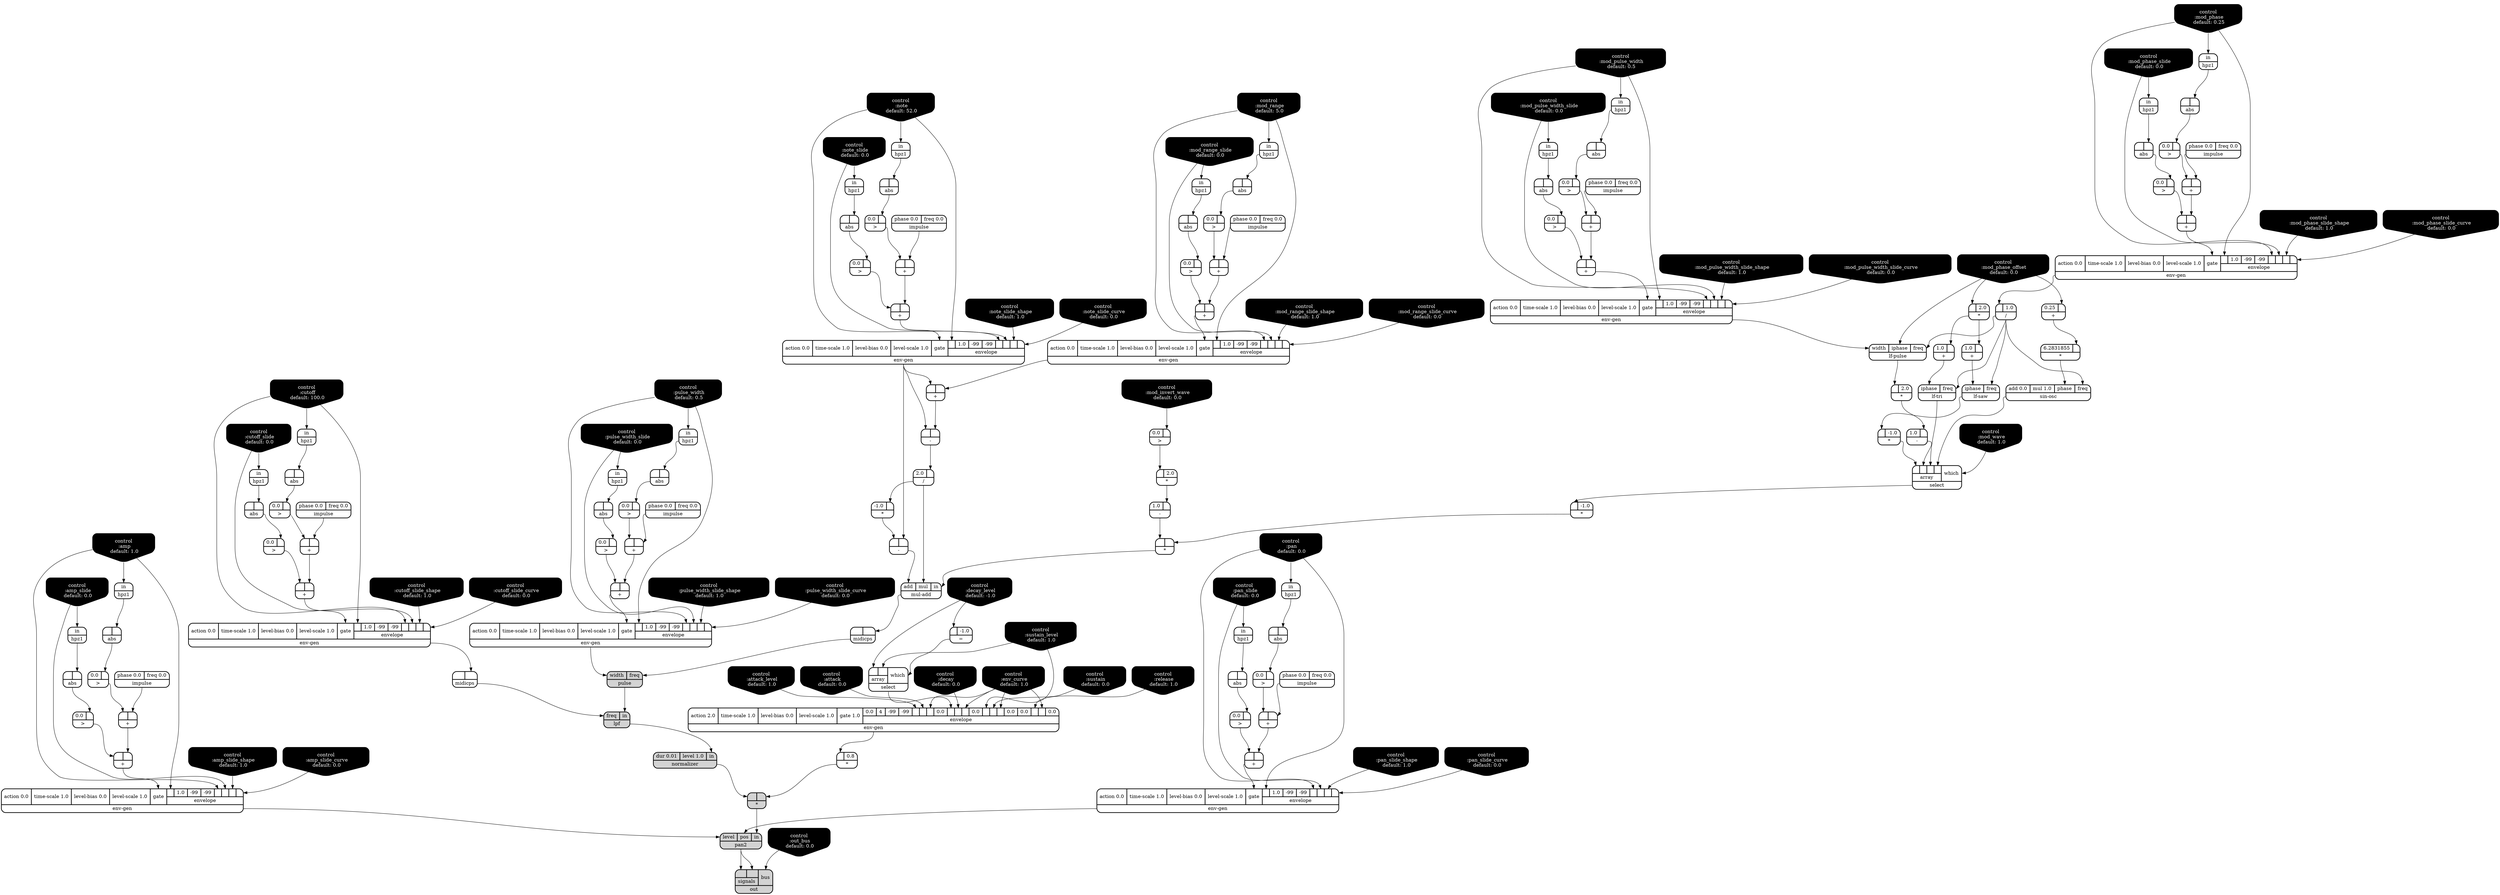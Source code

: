 digraph synthdef {
70 [label = "{{ <b> |<a> 2.0} |<__UG_NAME__>* }" style="bold, rounded" shape=record rankdir=LR];
73 [label = "{{ <b> |<a> 2.0} |<__UG_NAME__>* }" style="bold, rounded" shape=record rankdir=LR];
82 [label = "{{ <b> |<a> 2.0} |<__UG_NAME__>* }" style="bold, rounded" shape=record rankdir=LR];
86 [label = "{{ <b> |<a> -1.0} |<__UG_NAME__>* }" style="bold, rounded" shape=record rankdir=LR];
88 [label = "{{ <b> 6.2831855|<a> } |<__UG_NAME__>* }" style="bold, rounded" shape=record rankdir=LR];
91 [label = "{{ <b> |<a> -1.0} |<__UG_NAME__>* }" style="bold, rounded" shape=record rankdir=LR];
92 [label = "{{ <b> |<a> } |<__UG_NAME__>* }" style="bold, rounded" shape=record rankdir=LR];
113 [label = "{{ <b> -1.0|<a> } |<__UG_NAME__>* }" style="bold, rounded" shape=record rankdir=LR];
141 [label = "{{ <b> |<a> 0.8} |<__UG_NAME__>* }" style="bold, rounded" shape=record rankdir=LR];
143 [label = "{{ <b> |<a> } |<__UG_NAME__>* }" style="filled, bold, rounded"  shape=record rankdir=LR];
48 [label = "{{ <b> |<a> } |<__UG_NAME__>+ }" style="bold, rounded" shape=record rankdir=LR];
56 [label = "{{ <b> |<a> } |<__UG_NAME__>+ }" style="bold, rounded" shape=record rankdir=LR];
63 [label = "{{ <b> |<a> } |<__UG_NAME__>+ }" style="bold, rounded" shape=record rankdir=LR];
67 [label = "{{ <b> |<a> } |<__UG_NAME__>+ }" style="bold, rounded" shape=record rankdir=LR];
74 [label = "{{ <b> 1.0|<a> } |<__UG_NAME__>+ }" style="bold, rounded" shape=record rankdir=LR];
80 [label = "{{ <b> |<a> } |<__UG_NAME__>+ }" style="bold, rounded" shape=record rankdir=LR];
84 [label = "{{ <b> 1.0|<a> } |<__UG_NAME__>+ }" style="bold, rounded" shape=record rankdir=LR];
87 [label = "{{ <b> 0.25|<a> } |<__UG_NAME__>+ }" style="bold, rounded" shape=record rankdir=LR];
97 [label = "{{ <b> |<a> } |<__UG_NAME__>+ }" style="bold, rounded" shape=record rankdir=LR];
100 [label = "{{ <b> |<a> } |<__UG_NAME__>+ }" style="bold, rounded" shape=record rankdir=LR];
106 [label = "{{ <b> |<a> } |<__UG_NAME__>+ }" style="bold, rounded" shape=record rankdir=LR];
108 [label = "{{ <b> |<a> } |<__UG_NAME__>+ }" style="bold, rounded" shape=record rankdir=LR];
110 [label = "{{ <b> |<a> } |<__UG_NAME__>+ }" style="bold, rounded" shape=record rankdir=LR];
121 [label = "{{ <b> |<a> } |<__UG_NAME__>+ }" style="bold, rounded" shape=record rankdir=LR];
123 [label = "{{ <b> |<a> } |<__UG_NAME__>+ }" style="bold, rounded" shape=record rankdir=LR];
130 [label = "{{ <b> |<a> } |<__UG_NAME__>+ }" style="bold, rounded" shape=record rankdir=LR];
134 [label = "{{ <b> |<a> } |<__UG_NAME__>+ }" style="bold, rounded" shape=record rankdir=LR];
154 [label = "{{ <b> |<a> } |<__UG_NAME__>+ }" style="bold, rounded" shape=record rankdir=LR];
155 [label = "{{ <b> |<a> } |<__UG_NAME__>+ }" style="bold, rounded" shape=record rankdir=LR];
157 [label = "{{ <b> |<a> } |<__UG_NAME__>+ }" style="bold, rounded" shape=record rankdir=LR];
71 [label = "{{ <b> 1.0|<a> } |<__UG_NAME__>- }" style="bold, rounded" shape=record rankdir=LR];
83 [label = "{{ <b> 1.0|<a> } |<__UG_NAME__>- }" style="bold, rounded" shape=record rankdir=LR];
111 [label = "{{ <b> |<a> } |<__UG_NAME__>- }" style="bold, rounded" shape=record rankdir=LR];
114 [label = "{{ <b> |<a> } |<__UG_NAME__>- }" style="bold, rounded" shape=record rankdir=LR];
58 [label = "{{ <b> |<a> 1.0} |<__UG_NAME__>/ }" style="bold, rounded" shape=record rankdir=LR];
112 [label = "{{ <b> 2.0|<a> } |<__UG_NAME__>/ }" style="bold, rounded" shape=record rankdir=LR];
138 [label = "{{ <b> |<a> -1.0} |<__UG_NAME__>= }" style="bold, rounded" shape=record rankdir=LR];
47 [label = "{{ <b> 0.0|<a> } |<__UG_NAME__>\> }" style="bold, rounded" shape=record rankdir=LR];
55 [label = "{{ <b> 0.0|<a> } |<__UG_NAME__>\> }" style="bold, rounded" shape=record rankdir=LR];
62 [label = "{{ <b> 0.0|<a> } |<__UG_NAME__>\> }" style="bold, rounded" shape=record rankdir=LR];
66 [label = "{{ <b> 0.0|<a> } |<__UG_NAME__>\> }" style="bold, rounded" shape=record rankdir=LR];
79 [label = "{{ <b> 0.0|<a> } |<__UG_NAME__>\> }" style="bold, rounded" shape=record rankdir=LR];
81 [label = "{{ <b> 0.0|<a> } |<__UG_NAME__>\> }" style="bold, rounded" shape=record rankdir=LR];
96 [label = "{{ <b> 0.0|<a> } |<__UG_NAME__>\> }" style="bold, rounded" shape=record rankdir=LR];
99 [label = "{{ <b> 0.0|<a> } |<__UG_NAME__>\> }" style="bold, rounded" shape=record rankdir=LR];
105 [label = "{{ <b> 0.0|<a> } |<__UG_NAME__>\> }" style="bold, rounded" shape=record rankdir=LR];
107 [label = "{{ <b> 0.0|<a> } |<__UG_NAME__>\> }" style="bold, rounded" shape=record rankdir=LR];
120 [label = "{{ <b> 0.0|<a> } |<__UG_NAME__>\> }" style="bold, rounded" shape=record rankdir=LR];
122 [label = "{{ <b> 0.0|<a> } |<__UG_NAME__>\> }" style="bold, rounded" shape=record rankdir=LR];
129 [label = "{{ <b> 0.0|<a> } |<__UG_NAME__>\> }" style="bold, rounded" shape=record rankdir=LR];
133 [label = "{{ <b> 0.0|<a> } |<__UG_NAME__>\> }" style="bold, rounded" shape=record rankdir=LR];
146 [label = "{{ <b> 0.0|<a> } |<__UG_NAME__>\> }" style="bold, rounded" shape=record rankdir=LR];
151 [label = "{{ <b> 0.0|<a> } |<__UG_NAME__>\> }" style="bold, rounded" shape=record rankdir=LR];
153 [label = "{{ <b> 0.0|<a> } |<__UG_NAME__>\> }" style="bold, rounded" shape=record rankdir=LR];
46 [label = "{{ <b> |<a> } |<__UG_NAME__>abs }" style="bold, rounded" shape=record rankdir=LR];
50 [label = "{{ <b> |<a> } |<__UG_NAME__>abs }" style="bold, rounded" shape=record rankdir=LR];
52 [label = "{{ <b> |<a> } |<__UG_NAME__>abs }" style="bold, rounded" shape=record rankdir=LR];
54 [label = "{{ <b> |<a> } |<__UG_NAME__>abs }" style="bold, rounded" shape=record rankdir=LR];
61 [label = "{{ <b> |<a> } |<__UG_NAME__>abs }" style="bold, rounded" shape=record rankdir=LR];
65 [label = "{{ <b> |<a> } |<__UG_NAME__>abs }" style="bold, rounded" shape=record rankdir=LR];
78 [label = "{{ <b> |<a> } |<__UG_NAME__>abs }" style="bold, rounded" shape=record rankdir=LR];
95 [label = "{{ <b> |<a> } |<__UG_NAME__>abs }" style="bold, rounded" shape=record rankdir=LR];
98 [label = "{{ <b> |<a> } |<__UG_NAME__>abs }" style="bold, rounded" shape=record rankdir=LR];
104 [label = "{{ <b> |<a> } |<__UG_NAME__>abs }" style="bold, rounded" shape=record rankdir=LR];
119 [label = "{{ <b> |<a> } |<__UG_NAME__>abs }" style="bold, rounded" shape=record rankdir=LR];
128 [label = "{{ <b> |<a> } |<__UG_NAME__>abs }" style="bold, rounded" shape=record rankdir=LR];
132 [label = "{{ <b> |<a> } |<__UG_NAME__>abs }" style="bold, rounded" shape=record rankdir=LR];
145 [label = "{{ <b> |<a> } |<__UG_NAME__>abs }" style="bold, rounded" shape=record rankdir=LR];
148 [label = "{{ <b> |<a> } |<__UG_NAME__>abs }" style="bold, rounded" shape=record rankdir=LR];
150 [label = "{{ <b> |<a> } |<__UG_NAME__>abs }" style="bold, rounded" shape=record rankdir=LR];
0 [label = "control
 :note
 default: 52.0" shape=invhouse style="rounded, filled, bold" fillcolor=black fontcolor=white ]; 
1 [label = "control
 :note_slide
 default: 0.0" shape=invhouse style="rounded, filled, bold" fillcolor=black fontcolor=white ]; 
2 [label = "control
 :note_slide_shape
 default: 1.0" shape=invhouse style="rounded, filled, bold" fillcolor=black fontcolor=white ]; 
3 [label = "control
 :note_slide_curve
 default: 0.0" shape=invhouse style="rounded, filled, bold" fillcolor=black fontcolor=white ]; 
4 [label = "control
 :amp
 default: 1.0" shape=invhouse style="rounded, filled, bold" fillcolor=black fontcolor=white ]; 
5 [label = "control
 :amp_slide
 default: 0.0" shape=invhouse style="rounded, filled, bold" fillcolor=black fontcolor=white ]; 
6 [label = "control
 :amp_slide_shape
 default: 1.0" shape=invhouse style="rounded, filled, bold" fillcolor=black fontcolor=white ]; 
7 [label = "control
 :amp_slide_curve
 default: 0.0" shape=invhouse style="rounded, filled, bold" fillcolor=black fontcolor=white ]; 
8 [label = "control
 :pan
 default: 0.0" shape=invhouse style="rounded, filled, bold" fillcolor=black fontcolor=white ]; 
9 [label = "control
 :pan_slide
 default: 0.0" shape=invhouse style="rounded, filled, bold" fillcolor=black fontcolor=white ]; 
10 [label = "control
 :pan_slide_shape
 default: 1.0" shape=invhouse style="rounded, filled, bold" fillcolor=black fontcolor=white ]; 
11 [label = "control
 :pan_slide_curve
 default: 0.0" shape=invhouse style="rounded, filled, bold" fillcolor=black fontcolor=white ]; 
12 [label = "control
 :attack
 default: 0.0" shape=invhouse style="rounded, filled, bold" fillcolor=black fontcolor=white ]; 
13 [label = "control
 :decay
 default: 0.0" shape=invhouse style="rounded, filled, bold" fillcolor=black fontcolor=white ]; 
14 [label = "control
 :sustain
 default: 0.0" shape=invhouse style="rounded, filled, bold" fillcolor=black fontcolor=white ]; 
15 [label = "control
 :release
 default: 1.0" shape=invhouse style="rounded, filled, bold" fillcolor=black fontcolor=white ]; 
16 [label = "control
 :attack_level
 default: 1.0" shape=invhouse style="rounded, filled, bold" fillcolor=black fontcolor=white ]; 
17 [label = "control
 :decay_level
 default: -1.0" shape=invhouse style="rounded, filled, bold" fillcolor=black fontcolor=white ]; 
18 [label = "control
 :sustain_level
 default: 1.0" shape=invhouse style="rounded, filled, bold" fillcolor=black fontcolor=white ]; 
19 [label = "control
 :env_curve
 default: 1.0" shape=invhouse style="rounded, filled, bold" fillcolor=black fontcolor=white ]; 
20 [label = "control
 :cutoff
 default: 100.0" shape=invhouse style="rounded, filled, bold" fillcolor=black fontcolor=white ]; 
21 [label = "control
 :cutoff_slide
 default: 0.0" shape=invhouse style="rounded, filled, bold" fillcolor=black fontcolor=white ]; 
22 [label = "control
 :cutoff_slide_shape
 default: 1.0" shape=invhouse style="rounded, filled, bold" fillcolor=black fontcolor=white ]; 
23 [label = "control
 :cutoff_slide_curve
 default: 0.0" shape=invhouse style="rounded, filled, bold" fillcolor=black fontcolor=white ]; 
24 [label = "control
 :mod_phase
 default: 0.25" shape=invhouse style="rounded, filled, bold" fillcolor=black fontcolor=white ]; 
25 [label = "control
 :mod_phase_slide
 default: 0.0" shape=invhouse style="rounded, filled, bold" fillcolor=black fontcolor=white ]; 
26 [label = "control
 :mod_phase_slide_shape
 default: 1.0" shape=invhouse style="rounded, filled, bold" fillcolor=black fontcolor=white ]; 
27 [label = "control
 :mod_phase_slide_curve
 default: 0.0" shape=invhouse style="rounded, filled, bold" fillcolor=black fontcolor=white ]; 
28 [label = "control
 :mod_range
 default: 5.0" shape=invhouse style="rounded, filled, bold" fillcolor=black fontcolor=white ]; 
29 [label = "control
 :mod_range_slide
 default: 0.0" shape=invhouse style="rounded, filled, bold" fillcolor=black fontcolor=white ]; 
30 [label = "control
 :mod_range_slide_shape
 default: 1.0" shape=invhouse style="rounded, filled, bold" fillcolor=black fontcolor=white ]; 
31 [label = "control
 :mod_range_slide_curve
 default: 0.0" shape=invhouse style="rounded, filled, bold" fillcolor=black fontcolor=white ]; 
32 [label = "control
 :mod_pulse_width
 default: 0.5" shape=invhouse style="rounded, filled, bold" fillcolor=black fontcolor=white ]; 
33 [label = "control
 :mod_pulse_width_slide
 default: 0.0" shape=invhouse style="rounded, filled, bold" fillcolor=black fontcolor=white ]; 
34 [label = "control
 :mod_pulse_width_slide_shape
 default: 1.0" shape=invhouse style="rounded, filled, bold" fillcolor=black fontcolor=white ]; 
35 [label = "control
 :mod_pulse_width_slide_curve
 default: 0.0" shape=invhouse style="rounded, filled, bold" fillcolor=black fontcolor=white ]; 
36 [label = "control
 :mod_phase_offset
 default: 0.0" shape=invhouse style="rounded, filled, bold" fillcolor=black fontcolor=white ]; 
37 [label = "control
 :mod_wave
 default: 1.0" shape=invhouse style="rounded, filled, bold" fillcolor=black fontcolor=white ]; 
38 [label = "control
 :mod_invert_wave
 default: 0.0" shape=invhouse style="rounded, filled, bold" fillcolor=black fontcolor=white ]; 
39 [label = "control
 :pulse_width
 default: 0.5" shape=invhouse style="rounded, filled, bold" fillcolor=black fontcolor=white ]; 
40 [label = "control
 :pulse_width_slide
 default: 0.0" shape=invhouse style="rounded, filled, bold" fillcolor=black fontcolor=white ]; 
41 [label = "control
 :pulse_width_slide_shape
 default: 1.0" shape=invhouse style="rounded, filled, bold" fillcolor=black fontcolor=white ]; 
42 [label = "control
 :pulse_width_slide_curve
 default: 0.0" shape=invhouse style="rounded, filled, bold" fillcolor=black fontcolor=white ]; 
43 [label = "control
 :out_bus
 default: 0.0" shape=invhouse style="rounded, filled, bold" fillcolor=black fontcolor=white ]; 
57 [label = "{{ <action> action 0.0|<time____scale> time-scale 1.0|<level____bias> level-bias 0.0|<level____scale> level-scale 1.0|<gate> gate|{{<envelope___control___0>|1.0|-99|-99|<envelope___control___4>|<envelope___control___5>|<envelope___control___6>|<envelope___control___7>}|envelope}} |<__UG_NAME__>env-gen }" style="bold, rounded" shape=record rankdir=LR];
68 [label = "{{ <action> action 0.0|<time____scale> time-scale 1.0|<level____bias> level-bias 0.0|<level____scale> level-scale 1.0|<gate> gate|{{<envelope___control___0>|1.0|-99|-99|<envelope___control___4>|<envelope___control___5>|<envelope___control___6>|<envelope___control___7>}|envelope}} |<__UG_NAME__>env-gen }" style="bold, rounded" shape=record rankdir=LR];
101 [label = "{{ <action> action 0.0|<time____scale> time-scale 1.0|<level____bias> level-bias 0.0|<level____scale> level-scale 1.0|<gate> gate|{{<envelope___control___0>|1.0|-99|-99|<envelope___control___4>|<envelope___control___5>|<envelope___control___6>|<envelope___control___7>}|envelope}} |<__UG_NAME__>env-gen }" style="bold, rounded" shape=record rankdir=LR];
109 [label = "{{ <action> action 0.0|<time____scale> time-scale 1.0|<level____bias> level-bias 0.0|<level____scale> level-scale 1.0|<gate> gate|{{<envelope___control___0>|1.0|-99|-99|<envelope___control___4>|<envelope___control___5>|<envelope___control___6>|<envelope___control___7>}|envelope}} |<__UG_NAME__>env-gen }" style="bold, rounded" shape=record rankdir=LR];
124 [label = "{{ <action> action 0.0|<time____scale> time-scale 1.0|<level____bias> level-bias 0.0|<level____scale> level-scale 1.0|<gate> gate|{{<envelope___control___0>|1.0|-99|-99|<envelope___control___4>|<envelope___control___5>|<envelope___control___6>|<envelope___control___7>}|envelope}} |<__UG_NAME__>env-gen }" style="bold, rounded" shape=record rankdir=LR];
135 [label = "{{ <action> action 0.0|<time____scale> time-scale 1.0|<level____bias> level-bias 0.0|<level____scale> level-scale 1.0|<gate> gate|{{<envelope___control___0>|1.0|-99|-99|<envelope___control___4>|<envelope___control___5>|<envelope___control___6>|<envelope___control___7>}|envelope}} |<__UG_NAME__>env-gen }" style="bold, rounded" shape=record rankdir=LR];
140 [label = "{{ <action> action 2.0|<time____scale> time-scale 1.0|<level____bias> level-bias 0.0|<level____scale> level-scale 1.0|<gate> gate 1.0|{{0.0|4|-99|-99|<envelope___control___4>|<envelope___control___5>|<envelope___control___6>|0.0|<envelope___select___8>|<envelope___control___9>|<envelope___control___10>|0.0|<envelope___control___12>|<envelope___control___13>|<envelope___control___14>|0.0|0.0|<envelope___control___17>|<envelope___control___18>|0.0}|envelope}} |<__UG_NAME__>env-gen }" style="bold, rounded" shape=record rankdir=LR];
156 [label = "{{ <action> action 0.0|<time____scale> time-scale 1.0|<level____bias> level-bias 0.0|<level____scale> level-scale 1.0|<gate> gate|{{<envelope___control___0>|1.0|-99|-99|<envelope___control___4>|<envelope___control___5>|<envelope___control___6>|<envelope___control___7>}|envelope}} |<__UG_NAME__>env-gen }" style="bold, rounded" shape=record rankdir=LR];
158 [label = "{{ <action> action 0.0|<time____scale> time-scale 1.0|<level____bias> level-bias 0.0|<level____scale> level-scale 1.0|<gate> gate|{{<envelope___control___0>|1.0|-99|-99|<envelope___control___4>|<envelope___control___5>|<envelope___control___6>|<envelope___control___7>}|envelope}} |<__UG_NAME__>env-gen }" style="bold, rounded" shape=record rankdir=LR];
45 [label = "{{ <in> in} |<__UG_NAME__>hpz1 }" style="bold, rounded" shape=record rankdir=LR];
49 [label = "{{ <in> in} |<__UG_NAME__>hpz1 }" style="bold, rounded" shape=record rankdir=LR];
51 [label = "{{ <in> in} |<__UG_NAME__>hpz1 }" style="bold, rounded" shape=record rankdir=LR];
53 [label = "{{ <in> in} |<__UG_NAME__>hpz1 }" style="bold, rounded" shape=record rankdir=LR];
60 [label = "{{ <in> in} |<__UG_NAME__>hpz1 }" style="bold, rounded" shape=record rankdir=LR];
64 [label = "{{ <in> in} |<__UG_NAME__>hpz1 }" style="bold, rounded" shape=record rankdir=LR];
72 [label = "{{ <in> in} |<__UG_NAME__>hpz1 }" style="bold, rounded" shape=record rankdir=LR];
77 [label = "{{ <in> in} |<__UG_NAME__>hpz1 }" style="bold, rounded" shape=record rankdir=LR];
94 [label = "{{ <in> in} |<__UG_NAME__>hpz1 }" style="bold, rounded" shape=record rankdir=LR];
103 [label = "{{ <in> in} |<__UG_NAME__>hpz1 }" style="bold, rounded" shape=record rankdir=LR];
118 [label = "{{ <in> in} |<__UG_NAME__>hpz1 }" style="bold, rounded" shape=record rankdir=LR];
127 [label = "{{ <in> in} |<__UG_NAME__>hpz1 }" style="bold, rounded" shape=record rankdir=LR];
131 [label = "{{ <in> in} |<__UG_NAME__>hpz1 }" style="bold, rounded" shape=record rankdir=LR];
144 [label = "{{ <in> in} |<__UG_NAME__>hpz1 }" style="bold, rounded" shape=record rankdir=LR];
147 [label = "{{ <in> in} |<__UG_NAME__>hpz1 }" style="bold, rounded" shape=record rankdir=LR];
149 [label = "{{ <in> in} |<__UG_NAME__>hpz1 }" style="bold, rounded" shape=record rankdir=LR];
44 [label = "{{ <phase> phase 0.0|<freq> freq 0.0} |<__UG_NAME__>impulse }" style="bold, rounded" shape=record rankdir=LR];
59 [label = "{{ <phase> phase 0.0|<freq> freq 0.0} |<__UG_NAME__>impulse }" style="bold, rounded" shape=record rankdir=LR];
76 [label = "{{ <phase> phase 0.0|<freq> freq 0.0} |<__UG_NAME__>impulse }" style="bold, rounded" shape=record rankdir=LR];
93 [label = "{{ <phase> phase 0.0|<freq> freq 0.0} |<__UG_NAME__>impulse }" style="bold, rounded" shape=record rankdir=LR];
102 [label = "{{ <phase> phase 0.0|<freq> freq 0.0} |<__UG_NAME__>impulse }" style="bold, rounded" shape=record rankdir=LR];
117 [label = "{{ <phase> phase 0.0|<freq> freq 0.0} |<__UG_NAME__>impulse }" style="bold, rounded" shape=record rankdir=LR];
126 [label = "{{ <phase> phase 0.0|<freq> freq 0.0} |<__UG_NAME__>impulse }" style="bold, rounded" shape=record rankdir=LR];
152 [label = "{{ <phase> phase 0.0|<freq> freq 0.0} |<__UG_NAME__>impulse }" style="bold, rounded" shape=record rankdir=LR];
69 [label = "{{ <width> width|<iphase> iphase|<freq> freq} |<__UG_NAME__>lf-pulse }" style="bold, rounded" shape=record rankdir=LR];
85 [label = "{{ <iphase> iphase|<freq> freq} |<__UG_NAME__>lf-saw }" style="bold, rounded" shape=record rankdir=LR];
75 [label = "{{ <iphase> iphase|<freq> freq} |<__UG_NAME__>lf-tri }" style="bold, rounded" shape=record rankdir=LR];
137 [label = "{{ <freq> freq|<in> in} |<__UG_NAME__>lpf }" style="filled, bold, rounded"  shape=record rankdir=LR];
116 [label = "{{ <b> |<a> } |<__UG_NAME__>midicps }" style="bold, rounded" shape=record rankdir=LR];
136 [label = "{{ <b> |<a> } |<__UG_NAME__>midicps }" style="bold, rounded" shape=record rankdir=LR];
115 [label = "{{ <add> add|<mul> mul|<in> in} |<__UG_NAME__>mul-add }" style="bold, rounded" shape=record rankdir=LR];
142 [label = "{{ <dur> dur 0.01|<level> level 1.0|<in> in} |<__UG_NAME__>normalizer }" style="filled, bold, rounded"  shape=record rankdir=LR];
160 [label = "{{ {{<signals___pan2___0>|<signals___pan2___1>}|signals}|<bus> bus} |<__UG_NAME__>out }" style="filled, bold, rounded"  shape=record rankdir=LR];
159 [label = "{{ <level> level|<pos> pos|<in> in} |<__UG_NAME__>pan2 }" style="filled, bold, rounded"  shape=record rankdir=LR];
125 [label = "{{ <width> width|<freq> freq} |<__UG_NAME__>pulse }" style="filled, bold, rounded"  shape=record rankdir=LR];
90 [label = "{{ {{<array___binary____op____u____gen___0>|<array___binary____op____u____gen___1>|<array___lf____tri___2>|<array___sin____osc___3>}|array}|<which> which} |<__UG_NAME__>select }" style="bold, rounded" shape=record rankdir=LR];
139 [label = "{{ {{<array___control___0>|<array___control___1>}|array}|<which> which} |<__UG_NAME__>select }" style="bold, rounded" shape=record rankdir=LR];
89 [label = "{{ <add> add 0.0|<mul> mul 1.0|<phase> phase|<freq> freq} |<__UG_NAME__>sin-osc }" style="bold, rounded" shape=record rankdir=LR];

69:__UG_NAME__ -> 70:b ;
36:__UG_NAME__ -> 73:b ;
81:__UG_NAME__ -> 82:b ;
85:__UG_NAME__ -> 86:b ;
87:__UG_NAME__ -> 88:a ;
90:__UG_NAME__ -> 91:b ;
91:__UG_NAME__ -> 92:a ;
83:__UG_NAME__ -> 92:b ;
112:__UG_NAME__ -> 113:a ;
140:__UG_NAME__ -> 141:b ;
141:__UG_NAME__ -> 143:a ;
142:__UG_NAME__ -> 143:b ;
44:__UG_NAME__ -> 48:a ;
47:__UG_NAME__ -> 48:b ;
48:__UG_NAME__ -> 56:a ;
55:__UG_NAME__ -> 56:b ;
59:__UG_NAME__ -> 63:a ;
62:__UG_NAME__ -> 63:b ;
63:__UG_NAME__ -> 67:a ;
66:__UG_NAME__ -> 67:b ;
73:__UG_NAME__ -> 74:a ;
76:__UG_NAME__ -> 80:a ;
79:__UG_NAME__ -> 80:b ;
73:__UG_NAME__ -> 84:a ;
36:__UG_NAME__ -> 87:a ;
93:__UG_NAME__ -> 97:a ;
96:__UG_NAME__ -> 97:b ;
97:__UG_NAME__ -> 100:a ;
99:__UG_NAME__ -> 100:b ;
102:__UG_NAME__ -> 106:a ;
105:__UG_NAME__ -> 106:b ;
106:__UG_NAME__ -> 108:a ;
107:__UG_NAME__ -> 108:b ;
101:__UG_NAME__ -> 110:a ;
109:__UG_NAME__ -> 110:b ;
117:__UG_NAME__ -> 121:a ;
120:__UG_NAME__ -> 121:b ;
121:__UG_NAME__ -> 123:a ;
122:__UG_NAME__ -> 123:b ;
126:__UG_NAME__ -> 130:a ;
129:__UG_NAME__ -> 130:b ;
130:__UG_NAME__ -> 134:a ;
133:__UG_NAME__ -> 134:b ;
152:__UG_NAME__ -> 154:a ;
153:__UG_NAME__ -> 154:b ;
80:__UG_NAME__ -> 155:a ;
146:__UG_NAME__ -> 155:b ;
154:__UG_NAME__ -> 157:a ;
151:__UG_NAME__ -> 157:b ;
70:__UG_NAME__ -> 71:a ;
82:__UG_NAME__ -> 83:a ;
110:__UG_NAME__ -> 111:a ;
109:__UG_NAME__ -> 111:b ;
109:__UG_NAME__ -> 114:a ;
113:__UG_NAME__ -> 114:b ;
57:__UG_NAME__ -> 58:b ;
111:__UG_NAME__ -> 112:a ;
17:__UG_NAME__ -> 138:b ;
46:__UG_NAME__ -> 47:a ;
54:__UG_NAME__ -> 55:a ;
61:__UG_NAME__ -> 62:a ;
65:__UG_NAME__ -> 66:a ;
78:__UG_NAME__ -> 79:a ;
38:__UG_NAME__ -> 81:a ;
95:__UG_NAME__ -> 96:a ;
98:__UG_NAME__ -> 99:a ;
104:__UG_NAME__ -> 105:a ;
50:__UG_NAME__ -> 107:a ;
119:__UG_NAME__ -> 120:a ;
52:__UG_NAME__ -> 122:a ;
128:__UG_NAME__ -> 129:a ;
132:__UG_NAME__ -> 133:a ;
145:__UG_NAME__ -> 146:a ;
150:__UG_NAME__ -> 151:a ;
148:__UG_NAME__ -> 153:a ;
45:__UG_NAME__ -> 46:a ;
49:__UG_NAME__ -> 50:a ;
51:__UG_NAME__ -> 52:a ;
53:__UG_NAME__ -> 54:a ;
60:__UG_NAME__ -> 61:a ;
64:__UG_NAME__ -> 65:a ;
77:__UG_NAME__ -> 78:a ;
94:__UG_NAME__ -> 95:a ;
72:__UG_NAME__ -> 98:a ;
103:__UG_NAME__ -> 104:a ;
118:__UG_NAME__ -> 119:a ;
127:__UG_NAME__ -> 128:a ;
131:__UG_NAME__ -> 132:a ;
144:__UG_NAME__ -> 145:a ;
147:__UG_NAME__ -> 148:a ;
149:__UG_NAME__ -> 150:a ;
24:__UG_NAME__ -> 57:envelope___control___0 ;
24:__UG_NAME__ -> 57:envelope___control___4 ;
25:__UG_NAME__ -> 57:envelope___control___5 ;
26:__UG_NAME__ -> 57:envelope___control___6 ;
27:__UG_NAME__ -> 57:envelope___control___7 ;
56:__UG_NAME__ -> 57:gate ;
32:__UG_NAME__ -> 68:envelope___control___0 ;
32:__UG_NAME__ -> 68:envelope___control___4 ;
33:__UG_NAME__ -> 68:envelope___control___5 ;
34:__UG_NAME__ -> 68:envelope___control___6 ;
35:__UG_NAME__ -> 68:envelope___control___7 ;
67:__UG_NAME__ -> 68:gate ;
28:__UG_NAME__ -> 101:envelope___control___0 ;
28:__UG_NAME__ -> 101:envelope___control___4 ;
29:__UG_NAME__ -> 101:envelope___control___5 ;
30:__UG_NAME__ -> 101:envelope___control___6 ;
31:__UG_NAME__ -> 101:envelope___control___7 ;
100:__UG_NAME__ -> 101:gate ;
0:__UG_NAME__ -> 109:envelope___control___0 ;
0:__UG_NAME__ -> 109:envelope___control___4 ;
1:__UG_NAME__ -> 109:envelope___control___5 ;
2:__UG_NAME__ -> 109:envelope___control___6 ;
3:__UG_NAME__ -> 109:envelope___control___7 ;
108:__UG_NAME__ -> 109:gate ;
39:__UG_NAME__ -> 124:envelope___control___0 ;
39:__UG_NAME__ -> 124:envelope___control___4 ;
40:__UG_NAME__ -> 124:envelope___control___5 ;
41:__UG_NAME__ -> 124:envelope___control___6 ;
42:__UG_NAME__ -> 124:envelope___control___7 ;
123:__UG_NAME__ -> 124:gate ;
20:__UG_NAME__ -> 135:envelope___control___0 ;
20:__UG_NAME__ -> 135:envelope___control___4 ;
21:__UG_NAME__ -> 135:envelope___control___5 ;
22:__UG_NAME__ -> 135:envelope___control___6 ;
23:__UG_NAME__ -> 135:envelope___control___7 ;
134:__UG_NAME__ -> 135:gate ;
16:__UG_NAME__ -> 140:envelope___control___4 ;
12:__UG_NAME__ -> 140:envelope___control___5 ;
19:__UG_NAME__ -> 140:envelope___control___6 ;
139:__UG_NAME__ -> 140:envelope___select___8 ;
13:__UG_NAME__ -> 140:envelope___control___9 ;
19:__UG_NAME__ -> 140:envelope___control___10 ;
18:__UG_NAME__ -> 140:envelope___control___12 ;
14:__UG_NAME__ -> 140:envelope___control___13 ;
19:__UG_NAME__ -> 140:envelope___control___14 ;
15:__UG_NAME__ -> 140:envelope___control___17 ;
19:__UG_NAME__ -> 140:envelope___control___18 ;
8:__UG_NAME__ -> 156:envelope___control___0 ;
8:__UG_NAME__ -> 156:envelope___control___4 ;
9:__UG_NAME__ -> 156:envelope___control___5 ;
10:__UG_NAME__ -> 156:envelope___control___6 ;
11:__UG_NAME__ -> 156:envelope___control___7 ;
155:__UG_NAME__ -> 156:gate ;
4:__UG_NAME__ -> 158:envelope___control___0 ;
4:__UG_NAME__ -> 158:envelope___control___4 ;
5:__UG_NAME__ -> 158:envelope___control___5 ;
6:__UG_NAME__ -> 158:envelope___control___6 ;
7:__UG_NAME__ -> 158:envelope___control___7 ;
157:__UG_NAME__ -> 158:gate ;
24:__UG_NAME__ -> 45:in ;
1:__UG_NAME__ -> 49:in ;
40:__UG_NAME__ -> 51:in ;
25:__UG_NAME__ -> 53:in ;
32:__UG_NAME__ -> 60:in ;
33:__UG_NAME__ -> 64:in ;
29:__UG_NAME__ -> 72:in ;
8:__UG_NAME__ -> 77:in ;
28:__UG_NAME__ -> 94:in ;
0:__UG_NAME__ -> 103:in ;
39:__UG_NAME__ -> 118:in ;
20:__UG_NAME__ -> 127:in ;
21:__UG_NAME__ -> 131:in ;
9:__UG_NAME__ -> 144:in ;
4:__UG_NAME__ -> 147:in ;
5:__UG_NAME__ -> 149:in ;
58:__UG_NAME__ -> 69:freq ;
36:__UG_NAME__ -> 69:iphase ;
68:__UG_NAME__ -> 69:width ;
58:__UG_NAME__ -> 85:freq ;
84:__UG_NAME__ -> 85:iphase ;
58:__UG_NAME__ -> 75:freq ;
74:__UG_NAME__ -> 75:iphase ;
125:__UG_NAME__ -> 137:in ;
136:__UG_NAME__ -> 137:freq ;
115:__UG_NAME__ -> 116:a ;
135:__UG_NAME__ -> 136:a ;
92:__UG_NAME__ -> 115:in ;
112:__UG_NAME__ -> 115:mul ;
114:__UG_NAME__ -> 115:add ;
137:__UG_NAME__ -> 142:in ;
43:__UG_NAME__ -> 160:bus ;
159:__UG_NAME__ -> 160:signals___pan2___0 ;
159:__UG_NAME__ -> 160:signals___pan2___1 ;
143:__UG_NAME__ -> 159:in ;
156:__UG_NAME__ -> 159:pos ;
158:__UG_NAME__ -> 159:level ;
116:__UG_NAME__ -> 125:freq ;
124:__UG_NAME__ -> 125:width ;
37:__UG_NAME__ -> 90:which ;
86:__UG_NAME__ -> 90:array___binary____op____u____gen___0 ;
71:__UG_NAME__ -> 90:array___binary____op____u____gen___1 ;
75:__UG_NAME__ -> 90:array___lf____tri___2 ;
89:__UG_NAME__ -> 90:array___sin____osc___3 ;
138:__UG_NAME__ -> 139:which ;
17:__UG_NAME__ -> 139:array___control___0 ;
18:__UG_NAME__ -> 139:array___control___1 ;
58:__UG_NAME__ -> 89:freq ;
88:__UG_NAME__ -> 89:phase ;

}